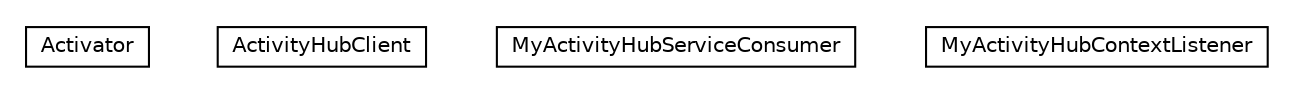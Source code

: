 #!/usr/local/bin/dot
#
# Class diagram 
# Generated by UMLGraph version R5_6-24-gf6e263 (http://www.umlgraph.org/)
#

digraph G {
	edge [fontname="Helvetica",fontsize=10,labelfontname="Helvetica",labelfontsize=10];
	node [fontname="Helvetica",fontsize=10,shape=plaintext];
	nodesep=0.25;
	ranksep=0.5;
	// org.universAAL.lddi.samples.activityhub.client.Activator
	c1201806 [label=<<table title="org.universAAL.lddi.samples.activityhub.client.Activator" border="0" cellborder="1" cellspacing="0" cellpadding="2" port="p" href="./Activator.html">
		<tr><td><table border="0" cellspacing="0" cellpadding="1">
<tr><td align="center" balign="center"> Activator </td></tr>
		</table></td></tr>
		</table>>, URL="./Activator.html", fontname="Helvetica", fontcolor="black", fontsize=10.0];
	// org.universAAL.lddi.samples.activityhub.client.ActivityHubClient
	c1201807 [label=<<table title="org.universAAL.lddi.samples.activityhub.client.ActivityHubClient" border="0" cellborder="1" cellspacing="0" cellpadding="2" port="p" href="./ActivityHubClient.html">
		<tr><td><table border="0" cellspacing="0" cellpadding="1">
<tr><td align="center" balign="center"> ActivityHubClient </td></tr>
		</table></td></tr>
		</table>>, URL="./ActivityHubClient.html", fontname="Helvetica", fontcolor="black", fontsize=10.0];
	// org.universAAL.lddi.samples.activityhub.client.MyActivityHubServiceConsumer
	c1201808 [label=<<table title="org.universAAL.lddi.samples.activityhub.client.MyActivityHubServiceConsumer" border="0" cellborder="1" cellspacing="0" cellpadding="2" port="p" href="./MyActivityHubServiceConsumer.html">
		<tr><td><table border="0" cellspacing="0" cellpadding="1">
<tr><td align="center" balign="center"> MyActivityHubServiceConsumer </td></tr>
		</table></td></tr>
		</table>>, URL="./MyActivityHubServiceConsumer.html", fontname="Helvetica", fontcolor="black", fontsize=10.0];
	// org.universAAL.lddi.samples.activityhub.client.MyActivityHubContextListener
	c1201809 [label=<<table title="org.universAAL.lddi.samples.activityhub.client.MyActivityHubContextListener" border="0" cellborder="1" cellspacing="0" cellpadding="2" port="p" href="./MyActivityHubContextListener.html">
		<tr><td><table border="0" cellspacing="0" cellpadding="1">
<tr><td align="center" balign="center"> MyActivityHubContextListener </td></tr>
		</table></td></tr>
		</table>>, URL="./MyActivityHubContextListener.html", fontname="Helvetica", fontcolor="black", fontsize=10.0];
}

